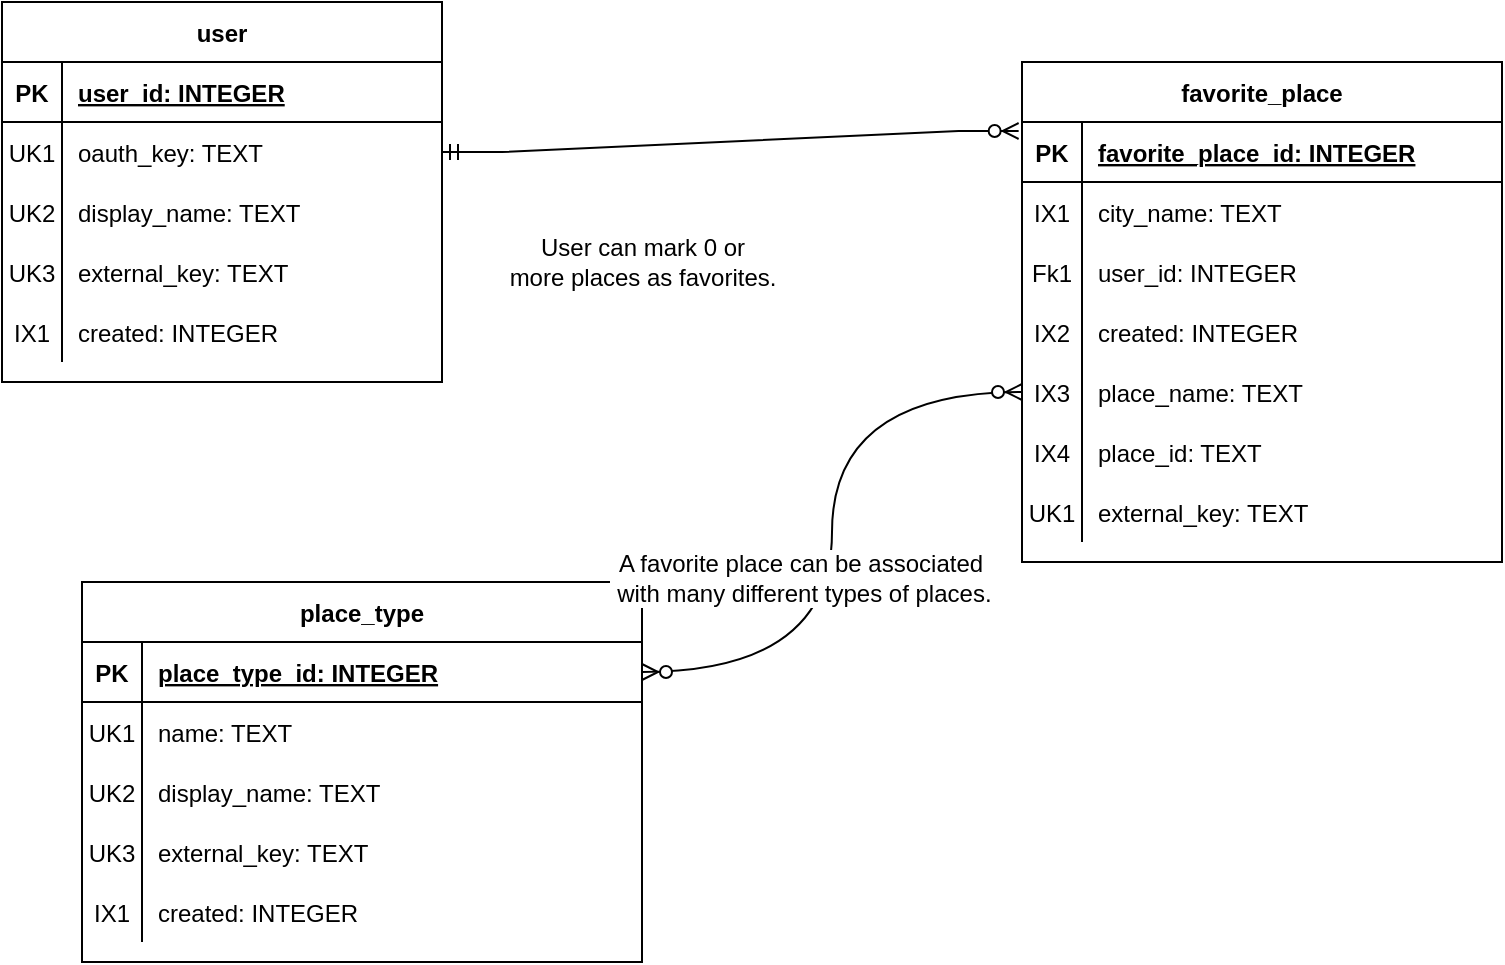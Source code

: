<mxfile version="15.4.0" type="device"><diagram id="5wjZgCSU0HQi9EBs7ydq" name="Page-1"><mxGraphModel dx="852" dy="494" grid="1" gridSize="10" guides="1" tooltips="1" connect="1" arrows="1" fold="1" page="1" pageScale="1" pageWidth="850" pageHeight="1100" math="0" shadow="0"><root><mxCell id="0"/><mxCell id="1" parent="0"/><mxCell id="blpWVJD6R1yGZ2V5pLnI-1" value="user" style="shape=table;startSize=30;container=1;collapsible=1;childLayout=tableLayout;fixedRows=1;rowLines=0;fontStyle=1;align=center;resizeLast=1;" parent="1" vertex="1"><mxGeometry x="100" y="40" width="220" height="190" as="geometry"/></mxCell><mxCell id="blpWVJD6R1yGZ2V5pLnI-2" value="" style="shape=partialRectangle;collapsible=0;dropTarget=0;pointerEvents=0;fillColor=none;top=0;left=0;bottom=1;right=0;points=[[0,0.5],[1,0.5]];portConstraint=eastwest;" parent="blpWVJD6R1yGZ2V5pLnI-1" vertex="1"><mxGeometry y="30" width="220" height="30" as="geometry"/></mxCell><mxCell id="blpWVJD6R1yGZ2V5pLnI-3" value="PK" style="shape=partialRectangle;connectable=0;fillColor=none;top=0;left=0;bottom=0;right=0;fontStyle=1;overflow=hidden;" parent="blpWVJD6R1yGZ2V5pLnI-2" vertex="1"><mxGeometry width="30" height="30" as="geometry"><mxRectangle width="30" height="30" as="alternateBounds"/></mxGeometry></mxCell><mxCell id="blpWVJD6R1yGZ2V5pLnI-4" value="user_id: INTEGER" style="shape=partialRectangle;connectable=0;fillColor=none;top=0;left=0;bottom=0;right=0;align=left;spacingLeft=6;fontStyle=5;overflow=hidden;" parent="blpWVJD6R1yGZ2V5pLnI-2" vertex="1"><mxGeometry x="30" width="190" height="30" as="geometry"><mxRectangle width="190" height="30" as="alternateBounds"/></mxGeometry></mxCell><mxCell id="blpWVJD6R1yGZ2V5pLnI-5" value="" style="shape=partialRectangle;collapsible=0;dropTarget=0;pointerEvents=0;fillColor=none;top=0;left=0;bottom=0;right=0;points=[[0,0.5],[1,0.5]];portConstraint=eastwest;" parent="blpWVJD6R1yGZ2V5pLnI-1" vertex="1"><mxGeometry y="60" width="220" height="30" as="geometry"/></mxCell><mxCell id="blpWVJD6R1yGZ2V5pLnI-6" value="UK1" style="shape=partialRectangle;connectable=0;fillColor=none;top=0;left=0;bottom=0;right=0;editable=1;overflow=hidden;" parent="blpWVJD6R1yGZ2V5pLnI-5" vertex="1"><mxGeometry width="30" height="30" as="geometry"><mxRectangle width="30" height="30" as="alternateBounds"/></mxGeometry></mxCell><mxCell id="blpWVJD6R1yGZ2V5pLnI-7" value="oauth_key: TEXT" style="shape=partialRectangle;connectable=0;fillColor=none;top=0;left=0;bottom=0;right=0;align=left;spacingLeft=6;overflow=hidden;" parent="blpWVJD6R1yGZ2V5pLnI-5" vertex="1"><mxGeometry x="30" width="190" height="30" as="geometry"><mxRectangle width="190" height="30" as="alternateBounds"/></mxGeometry></mxCell><mxCell id="blpWVJD6R1yGZ2V5pLnI-8" value="" style="shape=partialRectangle;collapsible=0;dropTarget=0;pointerEvents=0;fillColor=none;top=0;left=0;bottom=0;right=0;points=[[0,0.5],[1,0.5]];portConstraint=eastwest;" parent="blpWVJD6R1yGZ2V5pLnI-1" vertex="1"><mxGeometry y="90" width="220" height="30" as="geometry"/></mxCell><mxCell id="blpWVJD6R1yGZ2V5pLnI-9" value="UK2" style="shape=partialRectangle;connectable=0;fillColor=none;top=0;left=0;bottom=0;right=0;editable=1;overflow=hidden;" parent="blpWVJD6R1yGZ2V5pLnI-8" vertex="1"><mxGeometry width="30" height="30" as="geometry"><mxRectangle width="30" height="30" as="alternateBounds"/></mxGeometry></mxCell><mxCell id="blpWVJD6R1yGZ2V5pLnI-10" value="display_name: TEXT" style="shape=partialRectangle;connectable=0;fillColor=none;top=0;left=0;bottom=0;right=0;align=left;spacingLeft=6;overflow=hidden;" parent="blpWVJD6R1yGZ2V5pLnI-8" vertex="1"><mxGeometry x="30" width="190" height="30" as="geometry"><mxRectangle width="190" height="30" as="alternateBounds"/></mxGeometry></mxCell><mxCell id="blpWVJD6R1yGZ2V5pLnI-11" value="" style="shape=partialRectangle;collapsible=0;dropTarget=0;pointerEvents=0;fillColor=none;top=0;left=0;bottom=0;right=0;points=[[0,0.5],[1,0.5]];portConstraint=eastwest;" parent="blpWVJD6R1yGZ2V5pLnI-1" vertex="1"><mxGeometry y="120" width="220" height="30" as="geometry"/></mxCell><mxCell id="blpWVJD6R1yGZ2V5pLnI-12" value="UK3" style="shape=partialRectangle;connectable=0;fillColor=none;top=0;left=0;bottom=0;right=0;editable=1;overflow=hidden;" parent="blpWVJD6R1yGZ2V5pLnI-11" vertex="1"><mxGeometry width="30" height="30" as="geometry"><mxRectangle width="30" height="30" as="alternateBounds"/></mxGeometry></mxCell><mxCell id="blpWVJD6R1yGZ2V5pLnI-13" value="external_key: TEXT" style="shape=partialRectangle;connectable=0;fillColor=none;top=0;left=0;bottom=0;right=0;align=left;spacingLeft=6;overflow=hidden;" parent="blpWVJD6R1yGZ2V5pLnI-11" vertex="1"><mxGeometry x="30" width="190" height="30" as="geometry"><mxRectangle width="190" height="30" as="alternateBounds"/></mxGeometry></mxCell><mxCell id="blpWVJD6R1yGZ2V5pLnI-14" value="" style="shape=partialRectangle;collapsible=0;dropTarget=0;pointerEvents=0;fillColor=none;top=0;left=0;bottom=0;right=0;points=[[0,0.5],[1,0.5]];portConstraint=eastwest;" parent="blpWVJD6R1yGZ2V5pLnI-1" vertex="1"><mxGeometry y="150" width="220" height="30" as="geometry"/></mxCell><mxCell id="blpWVJD6R1yGZ2V5pLnI-15" value="IX1" style="shape=partialRectangle;connectable=0;fillColor=none;top=0;left=0;bottom=0;right=0;editable=1;overflow=hidden;" parent="blpWVJD6R1yGZ2V5pLnI-14" vertex="1"><mxGeometry width="30" height="30" as="geometry"><mxRectangle width="30" height="30" as="alternateBounds"/></mxGeometry></mxCell><mxCell id="blpWVJD6R1yGZ2V5pLnI-16" value="created: INTEGER" style="shape=partialRectangle;connectable=0;fillColor=none;top=0;left=0;bottom=0;right=0;align=left;spacingLeft=6;overflow=hidden;" parent="blpWVJD6R1yGZ2V5pLnI-14" vertex="1"><mxGeometry x="30" width="190" height="30" as="geometry"><mxRectangle width="190" height="30" as="alternateBounds"/></mxGeometry></mxCell><mxCell id="blpWVJD6R1yGZ2V5pLnI-17" value="favorite_place" style="shape=table;startSize=30;container=1;collapsible=1;childLayout=tableLayout;fixedRows=1;rowLines=0;fontStyle=1;align=center;resizeLast=1;" parent="1" vertex="1"><mxGeometry x="610" y="70" width="240" height="250" as="geometry"/></mxCell><mxCell id="blpWVJD6R1yGZ2V5pLnI-18" value="" style="shape=partialRectangle;collapsible=0;dropTarget=0;pointerEvents=0;fillColor=none;top=0;left=0;bottom=1;right=0;points=[[0,0.5],[1,0.5]];portConstraint=eastwest;" parent="blpWVJD6R1yGZ2V5pLnI-17" vertex="1"><mxGeometry y="30" width="240" height="30" as="geometry"/></mxCell><mxCell id="blpWVJD6R1yGZ2V5pLnI-19" value="PK" style="shape=partialRectangle;connectable=0;fillColor=none;top=0;left=0;bottom=0;right=0;fontStyle=1;overflow=hidden;" parent="blpWVJD6R1yGZ2V5pLnI-18" vertex="1"><mxGeometry width="30" height="30" as="geometry"><mxRectangle width="30" height="30" as="alternateBounds"/></mxGeometry></mxCell><mxCell id="blpWVJD6R1yGZ2V5pLnI-20" value="favorite_place_id: INTEGER" style="shape=partialRectangle;connectable=0;fillColor=none;top=0;left=0;bottom=0;right=0;align=left;spacingLeft=6;fontStyle=5;overflow=hidden;" parent="blpWVJD6R1yGZ2V5pLnI-18" vertex="1"><mxGeometry x="30" width="210" height="30" as="geometry"><mxRectangle width="210" height="30" as="alternateBounds"/></mxGeometry></mxCell><mxCell id="blpWVJD6R1yGZ2V5pLnI-21" value="" style="shape=partialRectangle;collapsible=0;dropTarget=0;pointerEvents=0;fillColor=none;top=0;left=0;bottom=0;right=0;points=[[0,0.5],[1,0.5]];portConstraint=eastwest;" parent="blpWVJD6R1yGZ2V5pLnI-17" vertex="1"><mxGeometry y="60" width="240" height="30" as="geometry"/></mxCell><mxCell id="blpWVJD6R1yGZ2V5pLnI-22" value="IX1" style="shape=partialRectangle;connectable=0;fillColor=none;top=0;left=0;bottom=0;right=0;editable=1;overflow=hidden;" parent="blpWVJD6R1yGZ2V5pLnI-21" vertex="1"><mxGeometry width="30" height="30" as="geometry"><mxRectangle width="30" height="30" as="alternateBounds"/></mxGeometry></mxCell><mxCell id="blpWVJD6R1yGZ2V5pLnI-23" value="city_name: TEXT" style="shape=partialRectangle;connectable=0;fillColor=none;top=0;left=0;bottom=0;right=0;align=left;spacingLeft=6;overflow=hidden;" parent="blpWVJD6R1yGZ2V5pLnI-21" vertex="1"><mxGeometry x="30" width="210" height="30" as="geometry"><mxRectangle width="210" height="30" as="alternateBounds"/></mxGeometry></mxCell><mxCell id="blpWVJD6R1yGZ2V5pLnI-24" value="" style="shape=partialRectangle;collapsible=0;dropTarget=0;pointerEvents=0;fillColor=none;top=0;left=0;bottom=0;right=0;points=[[0,0.5],[1,0.5]];portConstraint=eastwest;" parent="blpWVJD6R1yGZ2V5pLnI-17" vertex="1"><mxGeometry y="90" width="240" height="30" as="geometry"/></mxCell><mxCell id="blpWVJD6R1yGZ2V5pLnI-25" value="Fk1" style="shape=partialRectangle;connectable=0;fillColor=none;top=0;left=0;bottom=0;right=0;editable=1;overflow=hidden;" parent="blpWVJD6R1yGZ2V5pLnI-24" vertex="1"><mxGeometry width="30" height="30" as="geometry"><mxRectangle width="30" height="30" as="alternateBounds"/></mxGeometry></mxCell><mxCell id="blpWVJD6R1yGZ2V5pLnI-26" value="user_id: INTEGER" style="shape=partialRectangle;connectable=0;fillColor=none;top=0;left=0;bottom=0;right=0;align=left;spacingLeft=6;overflow=hidden;" parent="blpWVJD6R1yGZ2V5pLnI-24" vertex="1"><mxGeometry x="30" width="210" height="30" as="geometry"><mxRectangle width="210" height="30" as="alternateBounds"/></mxGeometry></mxCell><mxCell id="blpWVJD6R1yGZ2V5pLnI-27" value="" style="shape=partialRectangle;collapsible=0;dropTarget=0;pointerEvents=0;fillColor=none;top=0;left=0;bottom=0;right=0;points=[[0,0.5],[1,0.5]];portConstraint=eastwest;" parent="blpWVJD6R1yGZ2V5pLnI-17" vertex="1"><mxGeometry y="120" width="240" height="30" as="geometry"/></mxCell><mxCell id="blpWVJD6R1yGZ2V5pLnI-28" value="IX2" style="shape=partialRectangle;connectable=0;fillColor=none;top=0;left=0;bottom=0;right=0;editable=1;overflow=hidden;" parent="blpWVJD6R1yGZ2V5pLnI-27" vertex="1"><mxGeometry width="30" height="30" as="geometry"><mxRectangle width="30" height="30" as="alternateBounds"/></mxGeometry></mxCell><mxCell id="blpWVJD6R1yGZ2V5pLnI-29" value="created: INTEGER" style="shape=partialRectangle;connectable=0;fillColor=none;top=0;left=0;bottom=0;right=0;align=left;spacingLeft=6;overflow=hidden;" parent="blpWVJD6R1yGZ2V5pLnI-27" vertex="1"><mxGeometry x="30" width="210" height="30" as="geometry"><mxRectangle width="210" height="30" as="alternateBounds"/></mxGeometry></mxCell><mxCell id="blpWVJD6R1yGZ2V5pLnI-30" value="" style="shape=partialRectangle;collapsible=0;dropTarget=0;pointerEvents=0;fillColor=none;top=0;left=0;bottom=0;right=0;points=[[0,0.5],[1,0.5]];portConstraint=eastwest;" parent="blpWVJD6R1yGZ2V5pLnI-17" vertex="1"><mxGeometry y="150" width="240" height="30" as="geometry"/></mxCell><mxCell id="blpWVJD6R1yGZ2V5pLnI-31" value="IX3" style="shape=partialRectangle;connectable=0;fillColor=none;top=0;left=0;bottom=0;right=0;editable=1;overflow=hidden;" parent="blpWVJD6R1yGZ2V5pLnI-30" vertex="1"><mxGeometry width="30" height="30" as="geometry"><mxRectangle width="30" height="30" as="alternateBounds"/></mxGeometry></mxCell><mxCell id="blpWVJD6R1yGZ2V5pLnI-32" value="place_name: TEXT" style="shape=partialRectangle;connectable=0;fillColor=none;top=0;left=0;bottom=0;right=0;align=left;spacingLeft=6;overflow=hidden;" parent="blpWVJD6R1yGZ2V5pLnI-30" vertex="1"><mxGeometry x="30" width="210" height="30" as="geometry"><mxRectangle width="210" height="30" as="alternateBounds"/></mxGeometry></mxCell><mxCell id="blpWVJD6R1yGZ2V5pLnI-33" value="" style="shape=partialRectangle;collapsible=0;dropTarget=0;pointerEvents=0;fillColor=none;top=0;left=0;bottom=0;right=0;points=[[0,0.5],[1,0.5]];portConstraint=eastwest;" parent="blpWVJD6R1yGZ2V5pLnI-17" vertex="1"><mxGeometry y="180" width="240" height="30" as="geometry"/></mxCell><mxCell id="blpWVJD6R1yGZ2V5pLnI-34" value="IX4" style="shape=partialRectangle;connectable=0;fillColor=none;top=0;left=0;bottom=0;right=0;editable=1;overflow=hidden;" parent="blpWVJD6R1yGZ2V5pLnI-33" vertex="1"><mxGeometry width="30" height="30" as="geometry"><mxRectangle width="30" height="30" as="alternateBounds"/></mxGeometry></mxCell><mxCell id="blpWVJD6R1yGZ2V5pLnI-35" value="place_id: TEXT" style="shape=partialRectangle;connectable=0;fillColor=none;top=0;left=0;bottom=0;right=0;align=left;spacingLeft=6;overflow=hidden;" parent="blpWVJD6R1yGZ2V5pLnI-33" vertex="1"><mxGeometry x="30" width="210" height="30" as="geometry"><mxRectangle width="210" height="30" as="alternateBounds"/></mxGeometry></mxCell><mxCell id="blpWVJD6R1yGZ2V5pLnI-36" value="" style="shape=partialRectangle;collapsible=0;dropTarget=0;pointerEvents=0;fillColor=none;top=0;left=0;bottom=0;right=0;points=[[0,0.5],[1,0.5]];portConstraint=eastwest;" parent="blpWVJD6R1yGZ2V5pLnI-17" vertex="1"><mxGeometry y="210" width="240" height="30" as="geometry"/></mxCell><mxCell id="blpWVJD6R1yGZ2V5pLnI-37" value="UK1" style="shape=partialRectangle;connectable=0;fillColor=none;top=0;left=0;bottom=0;right=0;editable=1;overflow=hidden;" parent="blpWVJD6R1yGZ2V5pLnI-36" vertex="1"><mxGeometry width="30" height="30" as="geometry"><mxRectangle width="30" height="30" as="alternateBounds"/></mxGeometry></mxCell><mxCell id="blpWVJD6R1yGZ2V5pLnI-38" value="external_key: TEXT" style="shape=partialRectangle;connectable=0;fillColor=none;top=0;left=0;bottom=0;right=0;align=left;spacingLeft=6;overflow=hidden;" parent="blpWVJD6R1yGZ2V5pLnI-36" vertex="1"><mxGeometry x="30" width="210" height="30" as="geometry"><mxRectangle width="210" height="30" as="alternateBounds"/></mxGeometry></mxCell><mxCell id="blpWVJD6R1yGZ2V5pLnI-39" value="" style="edgeStyle=entityRelationEdgeStyle;fontSize=12;html=1;endArrow=ERmandOne;startArrow=ERzeroToMany;rounded=0;entryX=1;entryY=0.5;entryDx=0;entryDy=0;endFill=0;exitX=-0.007;exitY=0.138;exitDx=0;exitDy=0;exitPerimeter=0;" parent="1" source="blpWVJD6R1yGZ2V5pLnI-17" target="blpWVJD6R1yGZ2V5pLnI-5" edge="1"><mxGeometry width="100" height="100" relative="1" as="geometry"><mxPoint x="510" y="330" as="sourcePoint"/><mxPoint x="490" y="230" as="targetPoint"/></mxGeometry></mxCell><mxCell id="blpWVJD6R1yGZ2V5pLnI-40" value="place_type" style="shape=table;startSize=30;container=1;collapsible=1;childLayout=tableLayout;fixedRows=1;rowLines=0;fontStyle=1;align=center;resizeLast=1;" parent="1" vertex="1"><mxGeometry x="140" y="330" width="280" height="190" as="geometry"/></mxCell><mxCell id="blpWVJD6R1yGZ2V5pLnI-41" value="" style="shape=partialRectangle;collapsible=0;dropTarget=0;pointerEvents=0;fillColor=none;top=0;left=0;bottom=1;right=0;points=[[0,0.5],[1,0.5]];portConstraint=eastwest;" parent="blpWVJD6R1yGZ2V5pLnI-40" vertex="1"><mxGeometry y="30" width="280" height="30" as="geometry"/></mxCell><mxCell id="blpWVJD6R1yGZ2V5pLnI-42" value="PK" style="shape=partialRectangle;connectable=0;fillColor=none;top=0;left=0;bottom=0;right=0;fontStyle=1;overflow=hidden;" parent="blpWVJD6R1yGZ2V5pLnI-41" vertex="1"><mxGeometry width="30" height="30" as="geometry"><mxRectangle width="30" height="30" as="alternateBounds"/></mxGeometry></mxCell><mxCell id="blpWVJD6R1yGZ2V5pLnI-43" value="place_type_id: INTEGER" style="shape=partialRectangle;connectable=0;fillColor=none;top=0;left=0;bottom=0;right=0;align=left;spacingLeft=6;fontStyle=5;overflow=hidden;" parent="blpWVJD6R1yGZ2V5pLnI-41" vertex="1"><mxGeometry x="30" width="250" height="30" as="geometry"><mxRectangle width="250" height="30" as="alternateBounds"/></mxGeometry></mxCell><mxCell id="blpWVJD6R1yGZ2V5pLnI-44" value="" style="shape=partialRectangle;collapsible=0;dropTarget=0;pointerEvents=0;fillColor=none;top=0;left=0;bottom=0;right=0;points=[[0,0.5],[1,0.5]];portConstraint=eastwest;" parent="blpWVJD6R1yGZ2V5pLnI-40" vertex="1"><mxGeometry y="60" width="280" height="30" as="geometry"/></mxCell><mxCell id="blpWVJD6R1yGZ2V5pLnI-45" value="UK1" style="shape=partialRectangle;connectable=0;fillColor=none;top=0;left=0;bottom=0;right=0;editable=1;overflow=hidden;" parent="blpWVJD6R1yGZ2V5pLnI-44" vertex="1"><mxGeometry width="30" height="30" as="geometry"><mxRectangle width="30" height="30" as="alternateBounds"/></mxGeometry></mxCell><mxCell id="blpWVJD6R1yGZ2V5pLnI-46" value="name: TEXT" style="shape=partialRectangle;connectable=0;fillColor=none;top=0;left=0;bottom=0;right=0;align=left;spacingLeft=6;overflow=hidden;" parent="blpWVJD6R1yGZ2V5pLnI-44" vertex="1"><mxGeometry x="30" width="250" height="30" as="geometry"><mxRectangle width="250" height="30" as="alternateBounds"/></mxGeometry></mxCell><mxCell id="blpWVJD6R1yGZ2V5pLnI-47" value="" style="shape=partialRectangle;collapsible=0;dropTarget=0;pointerEvents=0;fillColor=none;top=0;left=0;bottom=0;right=0;points=[[0,0.5],[1,0.5]];portConstraint=eastwest;" parent="blpWVJD6R1yGZ2V5pLnI-40" vertex="1"><mxGeometry y="90" width="280" height="30" as="geometry"/></mxCell><mxCell id="blpWVJD6R1yGZ2V5pLnI-48" value="UK2" style="shape=partialRectangle;connectable=0;fillColor=none;top=0;left=0;bottom=0;right=0;editable=1;overflow=hidden;" parent="blpWVJD6R1yGZ2V5pLnI-47" vertex="1"><mxGeometry width="30" height="30" as="geometry"><mxRectangle width="30" height="30" as="alternateBounds"/></mxGeometry></mxCell><mxCell id="blpWVJD6R1yGZ2V5pLnI-49" value="display_name: TEXT" style="shape=partialRectangle;connectable=0;fillColor=none;top=0;left=0;bottom=0;right=0;align=left;spacingLeft=6;overflow=hidden;" parent="blpWVJD6R1yGZ2V5pLnI-47" vertex="1"><mxGeometry x="30" width="250" height="30" as="geometry"><mxRectangle width="250" height="30" as="alternateBounds"/></mxGeometry></mxCell><mxCell id="blpWVJD6R1yGZ2V5pLnI-50" value="" style="shape=partialRectangle;collapsible=0;dropTarget=0;pointerEvents=0;fillColor=none;top=0;left=0;bottom=0;right=0;points=[[0,0.5],[1,0.5]];portConstraint=eastwest;" parent="blpWVJD6R1yGZ2V5pLnI-40" vertex="1"><mxGeometry y="120" width="280" height="30" as="geometry"/></mxCell><mxCell id="blpWVJD6R1yGZ2V5pLnI-51" value="UK3" style="shape=partialRectangle;connectable=0;fillColor=none;top=0;left=0;bottom=0;right=0;editable=1;overflow=hidden;" parent="blpWVJD6R1yGZ2V5pLnI-50" vertex="1"><mxGeometry width="30" height="30" as="geometry"><mxRectangle width="30" height="30" as="alternateBounds"/></mxGeometry></mxCell><mxCell id="blpWVJD6R1yGZ2V5pLnI-52" value="external_key: TEXT" style="shape=partialRectangle;connectable=0;fillColor=none;top=0;left=0;bottom=0;right=0;align=left;spacingLeft=6;overflow=hidden;" parent="blpWVJD6R1yGZ2V5pLnI-50" vertex="1"><mxGeometry x="30" width="250" height="30" as="geometry"><mxRectangle width="250" height="30" as="alternateBounds"/></mxGeometry></mxCell><mxCell id="blpWVJD6R1yGZ2V5pLnI-53" value="" style="shape=partialRectangle;collapsible=0;dropTarget=0;pointerEvents=0;fillColor=none;top=0;left=0;bottom=0;right=0;points=[[0,0.5],[1,0.5]];portConstraint=eastwest;" parent="blpWVJD6R1yGZ2V5pLnI-40" vertex="1"><mxGeometry y="150" width="280" height="30" as="geometry"/></mxCell><mxCell id="blpWVJD6R1yGZ2V5pLnI-54" value="IX1" style="shape=partialRectangle;connectable=0;fillColor=none;top=0;left=0;bottom=0;right=0;editable=1;overflow=hidden;" parent="blpWVJD6R1yGZ2V5pLnI-53" vertex="1"><mxGeometry width="30" height="30" as="geometry"><mxRectangle width="30" height="30" as="alternateBounds"/></mxGeometry></mxCell><mxCell id="blpWVJD6R1yGZ2V5pLnI-55" value="created: INTEGER" style="shape=partialRectangle;connectable=0;fillColor=none;top=0;left=0;bottom=0;right=0;align=left;spacingLeft=6;overflow=hidden;" parent="blpWVJD6R1yGZ2V5pLnI-53" vertex="1"><mxGeometry x="30" width="250" height="30" as="geometry"><mxRectangle width="250" height="30" as="alternateBounds"/></mxGeometry></mxCell><mxCell id="blpWVJD6R1yGZ2V5pLnI-56" value="User can mark 0 or &lt;br&gt;more places as favorites." style="text;html=1;align=center;verticalAlign=middle;resizable=0;points=[];autosize=1;strokeColor=none;fillColor=none;" parent="1" vertex="1"><mxGeometry x="345" y="155" width="150" height="30" as="geometry"/></mxCell><mxCell id="blpWVJD6R1yGZ2V5pLnI-57" value="A favorite place can be associated&lt;br&gt;&amp;nbsp;with many different types of places." style="fontSize=12;html=1;endArrow=ERzeroToMany;endFill=1;startArrow=ERzeroToMany;rounded=0;entryX=0;entryY=0.5;entryDx=0;entryDy=0;edgeStyle=orthogonalEdgeStyle;curved=1;" parent="1" source="blpWVJD6R1yGZ2V5pLnI-41" target="blpWVJD6R1yGZ2V5pLnI-30" edge="1"><mxGeometry x="-0.138" y="16" width="100" height="100" relative="1" as="geometry"><mxPoint x="440" y="385" as="sourcePoint"/><mxPoint x="290" y="230" as="targetPoint"/><mxPoint as="offset"/></mxGeometry></mxCell></root></mxGraphModel></diagram></mxfile>